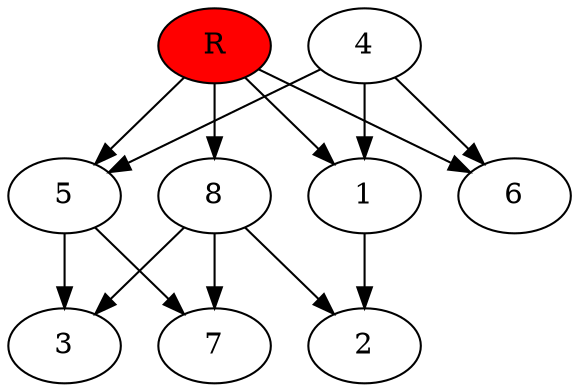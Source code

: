 digraph prb14608 {
	1
	2
	3
	4
	5
	6
	7
	8
	R [fillcolor="#ff0000" style=filled]
	1 -> 2
	4 -> 1
	4 -> 5
	4 -> 6
	5 -> 3
	5 -> 7
	8 -> 2
	8 -> 3
	8 -> 7
	R -> 1
	R -> 5
	R -> 6
	R -> 8
}
